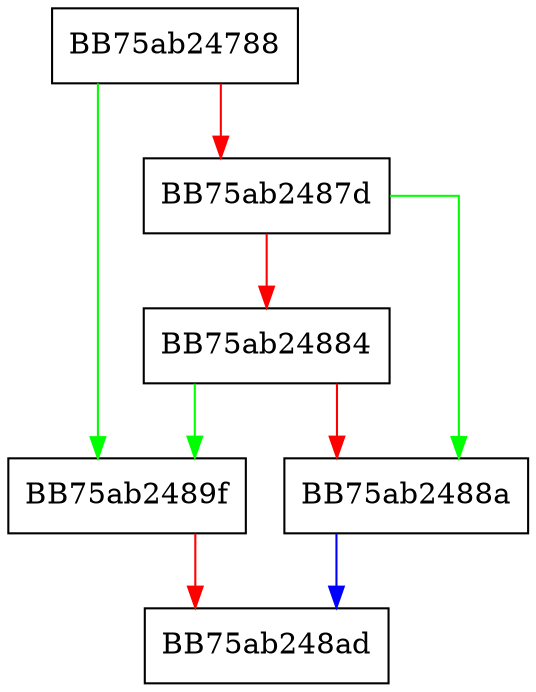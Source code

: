 digraph parse {
  node [shape="box"];
  graph [splines=ortho];
  BB75ab24788 -> BB75ab2489f [color="green"];
  BB75ab24788 -> BB75ab2487d [color="red"];
  BB75ab2487d -> BB75ab2488a [color="green"];
  BB75ab2487d -> BB75ab24884 [color="red"];
  BB75ab24884 -> BB75ab2489f [color="green"];
  BB75ab24884 -> BB75ab2488a [color="red"];
  BB75ab2488a -> BB75ab248ad [color="blue"];
  BB75ab2489f -> BB75ab248ad [color="red"];
}